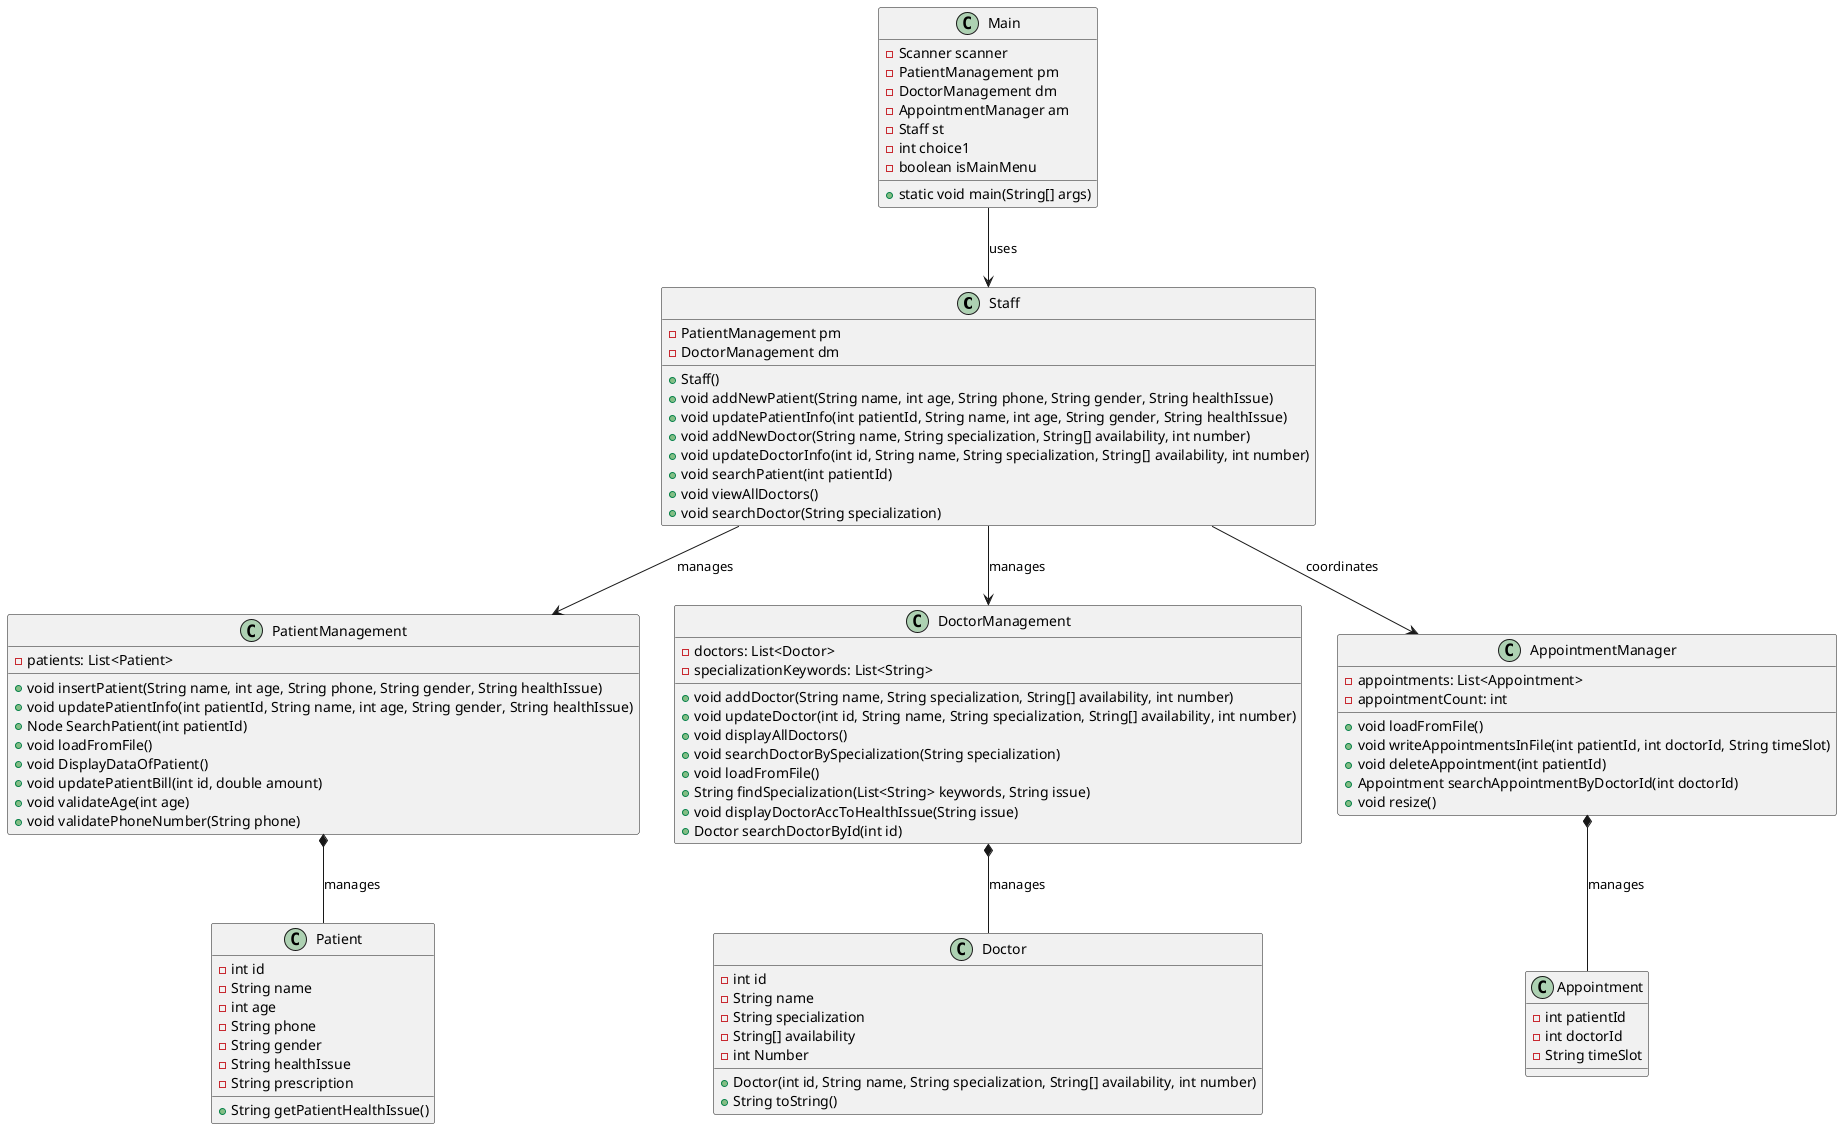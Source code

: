 @startuml
' Class: Staff
class Staff {
    - PatientManagement pm
    - DoctorManagement dm
    + Staff()
    + void addNewPatient(String name, int age, String phone, String gender, String healthIssue)
    + void updatePatientInfo(int patientId, String name, int age, String gender, String healthIssue)
    + void addNewDoctor(String name, String specialization, String[] availability, int number)
    + void updateDoctorInfo(int id, String name, String specialization, String[] availability, int number)
    + void searchPatient(int patientId)
    + void viewAllDoctors()
    + void searchDoctor(String specialization)
}

' Class: PatientManagement
class PatientManagement {
    - patients: List<Patient>
    + void insertPatient(String name, int age, String phone, String gender, String healthIssue)
    + void updatePatientInfo(int patientId, String name, int age, String gender, String healthIssue)
    + Node SearchPatient(int patientId)
    + void loadFromFile()
    + void DisplayDataOfPatient()
    + void updatePatientBill(int id, double amount)
    + void validateAge(int age)
    + void validatePhoneNumber(String phone)
}

' Class: DoctorManagement
class DoctorManagement {
    - doctors: List<Doctor>
    - specializationKeywords: List<String>
    + void addDoctor(String name, String specialization, String[] availability, int number)
    + void updateDoctor(int id, String name, String specialization, String[] availability, int number)
    + void displayAllDoctors()
    + void searchDoctorBySpecialization(String specialization)
    + void loadFromFile()
    + String findSpecialization(List<String> keywords, String issue)
    + void displayDoctorAccToHealthIssue(String issue)
    + Doctor searchDoctorById(int id)
}

' Class: AppointmentManager
class AppointmentManager {
    - appointments: List<Appointment>
    - appointmentCount: int
    + void loadFromFile()
    + void writeAppointmentsInFile(int patientId, int doctorId, String timeSlot)
    + void deleteAppointment(int patientId)
    + Appointment searchAppointmentByDoctorId(int doctorId)
    + void resize()
}

' Class: Patient
class Patient {
    - int id
    - String name
    - int age
    - String phone
    - String gender
    - String healthIssue
    - String prescription
    + String getPatientHealthIssue()
}

' Class: Doctor
class Doctor {
    - int id
    - String name
    - String specialization
    - String[] availability
    - int Number
    + Doctor(int id, String name, String specialization, String[] availability, int number)
    + String toString()
}

' Class: Appointment
class Appointment {
    - int patientId
    - int doctorId
    - String timeSlot
}

' Class: Main
class Main {
    - Scanner scanner
    - PatientManagement pm
    - DoctorManagement dm
    - AppointmentManager am
    - Staff st
    - int choice1
    - boolean isMainMenu
    + static void main(String[] args)
}

' Relationships
Staff --> PatientManagement : manages
Staff --> DoctorManagement : manages
Staff --> AppointmentManager : coordinates
DoctorManagement *-- Doctor : "manages"
PatientManagement *-- Patient : "manages"
AppointmentManager *-- Appointment : "manages"
Main --> Staff : uses
@enduml
